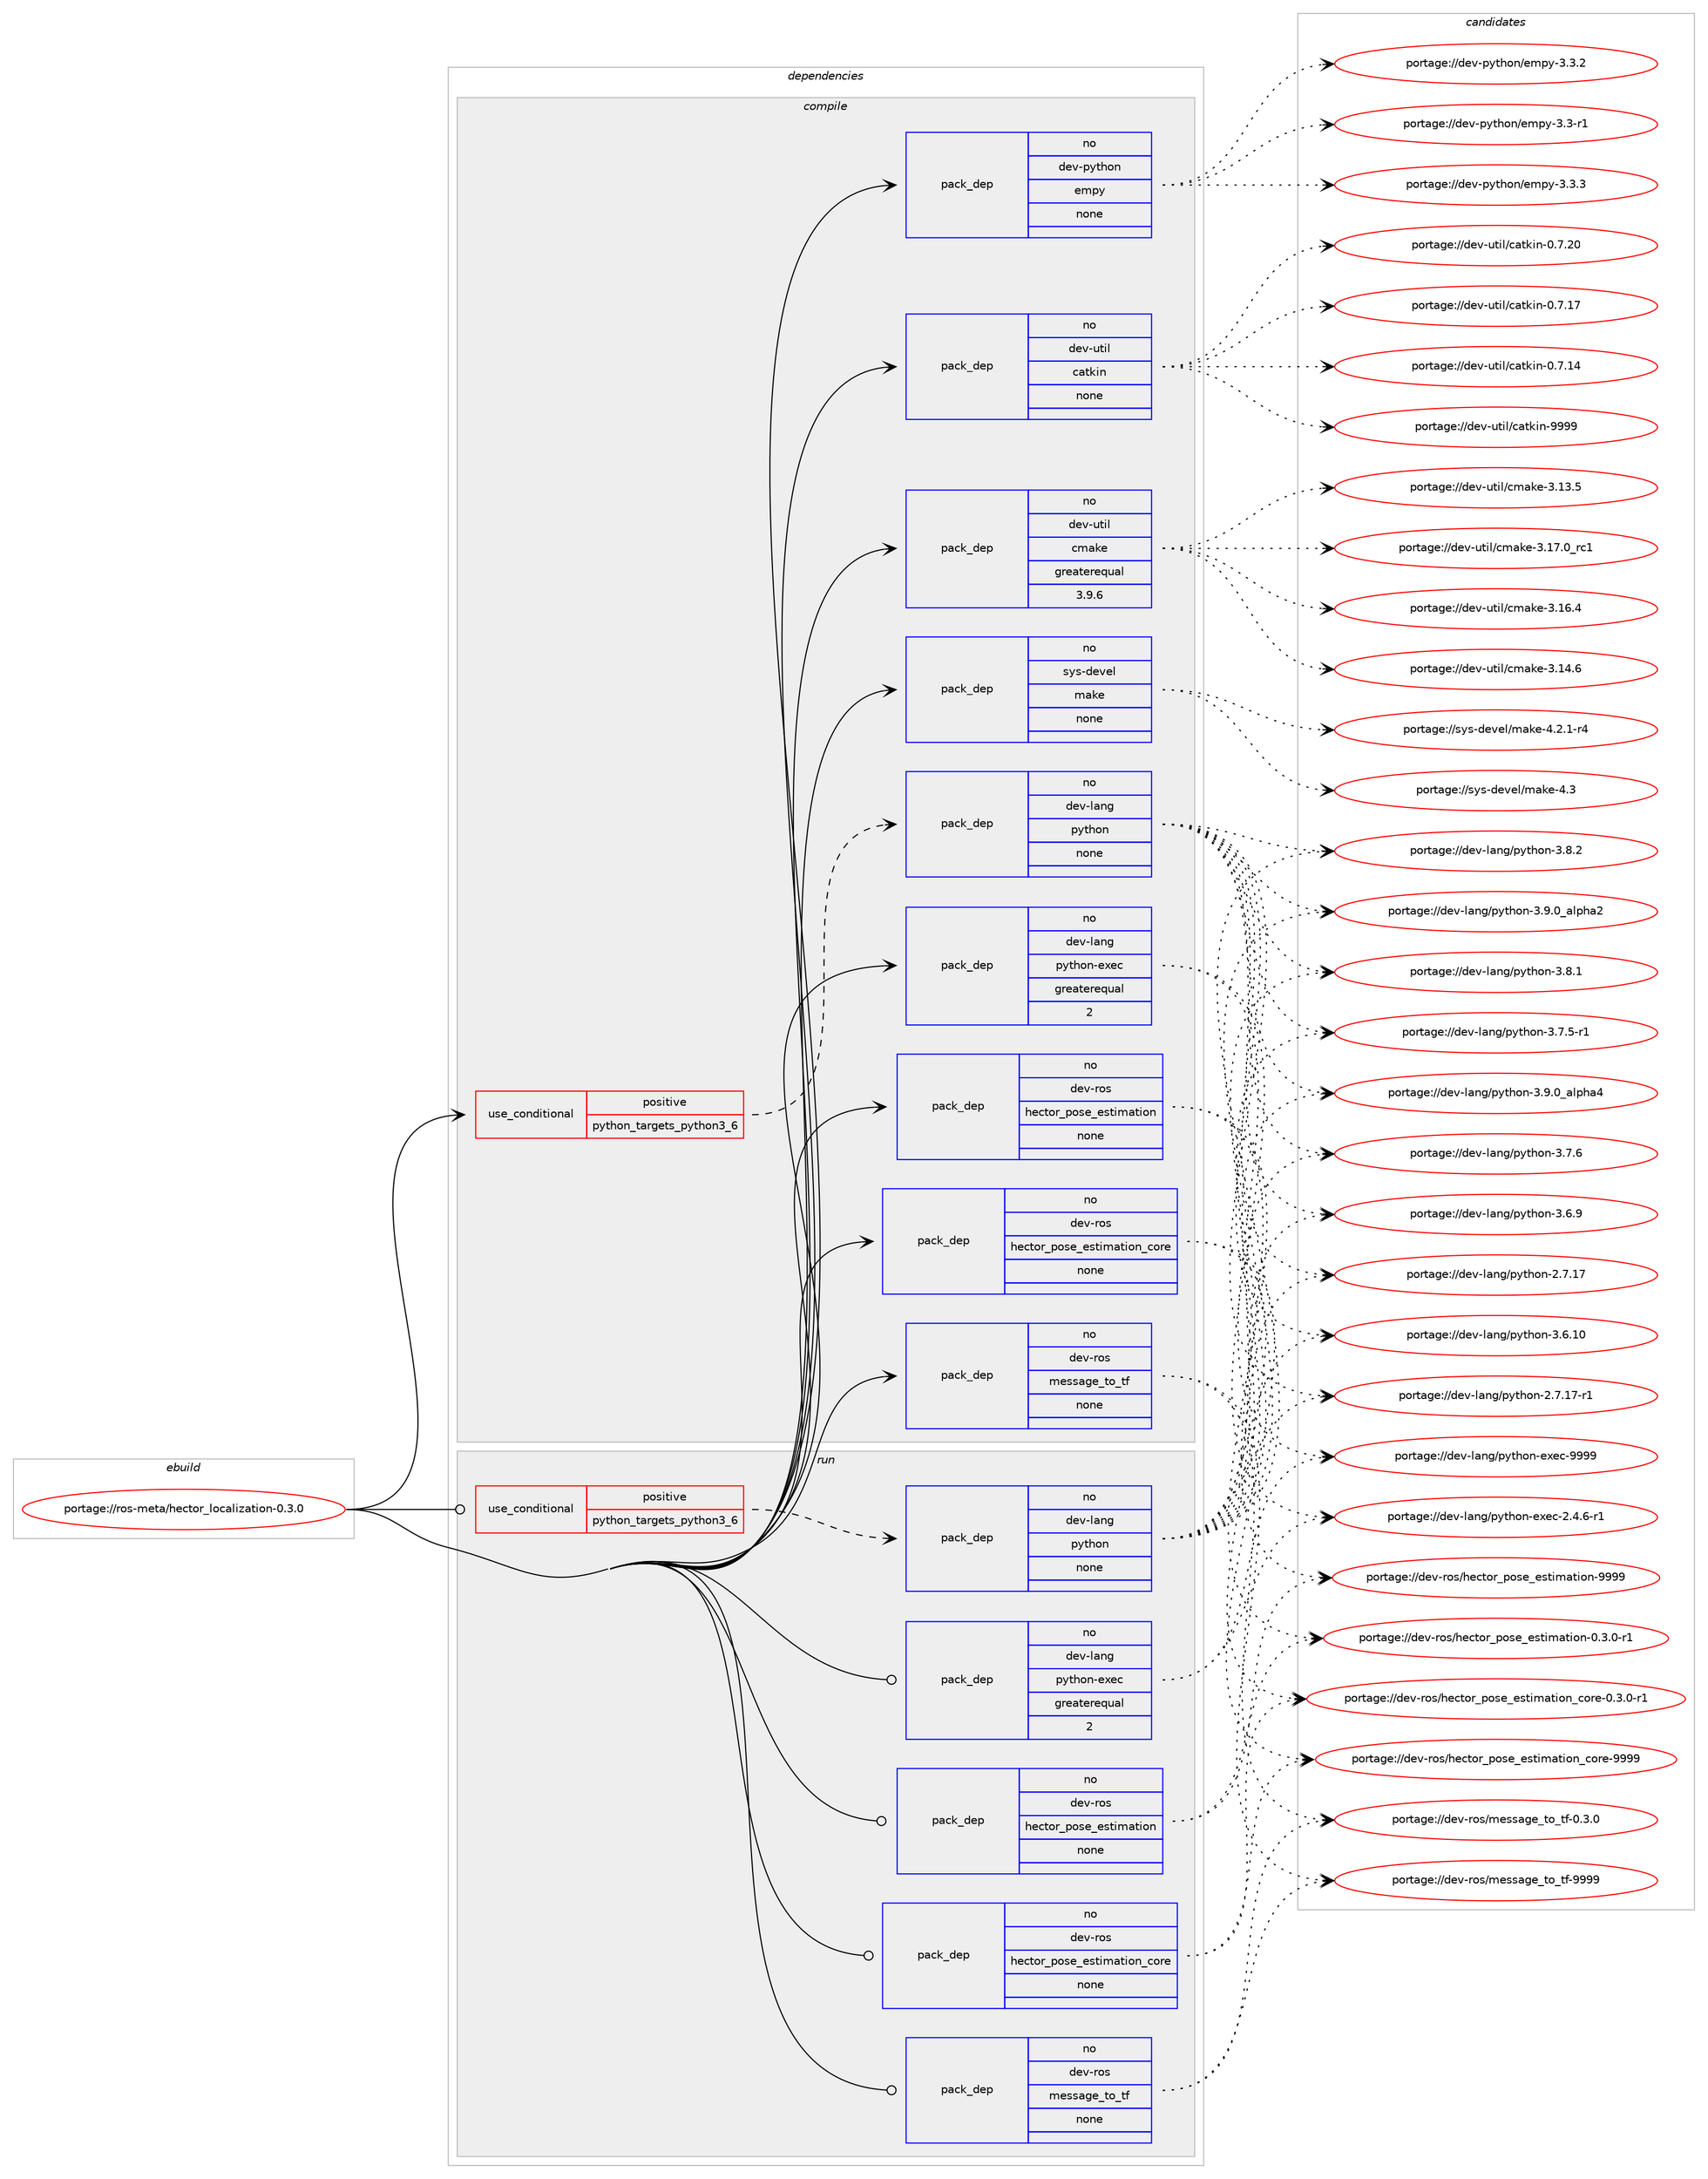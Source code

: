 digraph prolog {

# *************
# Graph options
# *************

newrank=true;
concentrate=true;
compound=true;
graph [rankdir=LR,fontname=Helvetica,fontsize=10,ranksep=1.5];#, ranksep=2.5, nodesep=0.2];
edge  [arrowhead=vee];
node  [fontname=Helvetica,fontsize=10];

# **********
# The ebuild
# **********

subgraph cluster_leftcol {
color=gray;
rank=same;
label=<<i>ebuild</i>>;
id [label="portage://ros-meta/hector_localization-0.3.0", color=red, width=4, href="../ros-meta/hector_localization-0.3.0.svg"];
}

# ****************
# The dependencies
# ****************

subgraph cluster_midcol {
color=gray;
label=<<i>dependencies</i>>;
subgraph cluster_compile {
fillcolor="#eeeeee";
style=filled;
label=<<i>compile</i>>;
subgraph cond12273 {
dependency62399 [label=<<TABLE BORDER="0" CELLBORDER="1" CELLSPACING="0" CELLPADDING="4"><TR><TD ROWSPAN="3" CELLPADDING="10">use_conditional</TD></TR><TR><TD>positive</TD></TR><TR><TD>python_targets_python3_6</TD></TR></TABLE>>, shape=none, color=red];
subgraph pack48852 {
dependency62400 [label=<<TABLE BORDER="0" CELLBORDER="1" CELLSPACING="0" CELLPADDING="4" WIDTH="220"><TR><TD ROWSPAN="6" CELLPADDING="30">pack_dep</TD></TR><TR><TD WIDTH="110">no</TD></TR><TR><TD>dev-lang</TD></TR><TR><TD>python</TD></TR><TR><TD>none</TD></TR><TR><TD></TD></TR></TABLE>>, shape=none, color=blue];
}
dependency62399:e -> dependency62400:w [weight=20,style="dashed",arrowhead="vee"];
}
id:e -> dependency62399:w [weight=20,style="solid",arrowhead="vee"];
subgraph pack48853 {
dependency62401 [label=<<TABLE BORDER="0" CELLBORDER="1" CELLSPACING="0" CELLPADDING="4" WIDTH="220"><TR><TD ROWSPAN="6" CELLPADDING="30">pack_dep</TD></TR><TR><TD WIDTH="110">no</TD></TR><TR><TD>dev-lang</TD></TR><TR><TD>python-exec</TD></TR><TR><TD>greaterequal</TD></TR><TR><TD>2</TD></TR></TABLE>>, shape=none, color=blue];
}
id:e -> dependency62401:w [weight=20,style="solid",arrowhead="vee"];
subgraph pack48854 {
dependency62402 [label=<<TABLE BORDER="0" CELLBORDER="1" CELLSPACING="0" CELLPADDING="4" WIDTH="220"><TR><TD ROWSPAN="6" CELLPADDING="30">pack_dep</TD></TR><TR><TD WIDTH="110">no</TD></TR><TR><TD>dev-python</TD></TR><TR><TD>empy</TD></TR><TR><TD>none</TD></TR><TR><TD></TD></TR></TABLE>>, shape=none, color=blue];
}
id:e -> dependency62402:w [weight=20,style="solid",arrowhead="vee"];
subgraph pack48855 {
dependency62403 [label=<<TABLE BORDER="0" CELLBORDER="1" CELLSPACING="0" CELLPADDING="4" WIDTH="220"><TR><TD ROWSPAN="6" CELLPADDING="30">pack_dep</TD></TR><TR><TD WIDTH="110">no</TD></TR><TR><TD>dev-ros</TD></TR><TR><TD>hector_pose_estimation</TD></TR><TR><TD>none</TD></TR><TR><TD></TD></TR></TABLE>>, shape=none, color=blue];
}
id:e -> dependency62403:w [weight=20,style="solid",arrowhead="vee"];
subgraph pack48856 {
dependency62404 [label=<<TABLE BORDER="0" CELLBORDER="1" CELLSPACING="0" CELLPADDING="4" WIDTH="220"><TR><TD ROWSPAN="6" CELLPADDING="30">pack_dep</TD></TR><TR><TD WIDTH="110">no</TD></TR><TR><TD>dev-ros</TD></TR><TR><TD>hector_pose_estimation_core</TD></TR><TR><TD>none</TD></TR><TR><TD></TD></TR></TABLE>>, shape=none, color=blue];
}
id:e -> dependency62404:w [weight=20,style="solid",arrowhead="vee"];
subgraph pack48857 {
dependency62405 [label=<<TABLE BORDER="0" CELLBORDER="1" CELLSPACING="0" CELLPADDING="4" WIDTH="220"><TR><TD ROWSPAN="6" CELLPADDING="30">pack_dep</TD></TR><TR><TD WIDTH="110">no</TD></TR><TR><TD>dev-ros</TD></TR><TR><TD>message_to_tf</TD></TR><TR><TD>none</TD></TR><TR><TD></TD></TR></TABLE>>, shape=none, color=blue];
}
id:e -> dependency62405:w [weight=20,style="solid",arrowhead="vee"];
subgraph pack48858 {
dependency62406 [label=<<TABLE BORDER="0" CELLBORDER="1" CELLSPACING="0" CELLPADDING="4" WIDTH="220"><TR><TD ROWSPAN="6" CELLPADDING="30">pack_dep</TD></TR><TR><TD WIDTH="110">no</TD></TR><TR><TD>dev-util</TD></TR><TR><TD>catkin</TD></TR><TR><TD>none</TD></TR><TR><TD></TD></TR></TABLE>>, shape=none, color=blue];
}
id:e -> dependency62406:w [weight=20,style="solid",arrowhead="vee"];
subgraph pack48859 {
dependency62407 [label=<<TABLE BORDER="0" CELLBORDER="1" CELLSPACING="0" CELLPADDING="4" WIDTH="220"><TR><TD ROWSPAN="6" CELLPADDING="30">pack_dep</TD></TR><TR><TD WIDTH="110">no</TD></TR><TR><TD>dev-util</TD></TR><TR><TD>cmake</TD></TR><TR><TD>greaterequal</TD></TR><TR><TD>3.9.6</TD></TR></TABLE>>, shape=none, color=blue];
}
id:e -> dependency62407:w [weight=20,style="solid",arrowhead="vee"];
subgraph pack48860 {
dependency62408 [label=<<TABLE BORDER="0" CELLBORDER="1" CELLSPACING="0" CELLPADDING="4" WIDTH="220"><TR><TD ROWSPAN="6" CELLPADDING="30">pack_dep</TD></TR><TR><TD WIDTH="110">no</TD></TR><TR><TD>sys-devel</TD></TR><TR><TD>make</TD></TR><TR><TD>none</TD></TR><TR><TD></TD></TR></TABLE>>, shape=none, color=blue];
}
id:e -> dependency62408:w [weight=20,style="solid",arrowhead="vee"];
}
subgraph cluster_compileandrun {
fillcolor="#eeeeee";
style=filled;
label=<<i>compile and run</i>>;
}
subgraph cluster_run {
fillcolor="#eeeeee";
style=filled;
label=<<i>run</i>>;
subgraph cond12274 {
dependency62409 [label=<<TABLE BORDER="0" CELLBORDER="1" CELLSPACING="0" CELLPADDING="4"><TR><TD ROWSPAN="3" CELLPADDING="10">use_conditional</TD></TR><TR><TD>positive</TD></TR><TR><TD>python_targets_python3_6</TD></TR></TABLE>>, shape=none, color=red];
subgraph pack48861 {
dependency62410 [label=<<TABLE BORDER="0" CELLBORDER="1" CELLSPACING="0" CELLPADDING="4" WIDTH="220"><TR><TD ROWSPAN="6" CELLPADDING="30">pack_dep</TD></TR><TR><TD WIDTH="110">no</TD></TR><TR><TD>dev-lang</TD></TR><TR><TD>python</TD></TR><TR><TD>none</TD></TR><TR><TD></TD></TR></TABLE>>, shape=none, color=blue];
}
dependency62409:e -> dependency62410:w [weight=20,style="dashed",arrowhead="vee"];
}
id:e -> dependency62409:w [weight=20,style="solid",arrowhead="odot"];
subgraph pack48862 {
dependency62411 [label=<<TABLE BORDER="0" CELLBORDER="1" CELLSPACING="0" CELLPADDING="4" WIDTH="220"><TR><TD ROWSPAN="6" CELLPADDING="30">pack_dep</TD></TR><TR><TD WIDTH="110">no</TD></TR><TR><TD>dev-lang</TD></TR><TR><TD>python-exec</TD></TR><TR><TD>greaterequal</TD></TR><TR><TD>2</TD></TR></TABLE>>, shape=none, color=blue];
}
id:e -> dependency62411:w [weight=20,style="solid",arrowhead="odot"];
subgraph pack48863 {
dependency62412 [label=<<TABLE BORDER="0" CELLBORDER="1" CELLSPACING="0" CELLPADDING="4" WIDTH="220"><TR><TD ROWSPAN="6" CELLPADDING="30">pack_dep</TD></TR><TR><TD WIDTH="110">no</TD></TR><TR><TD>dev-ros</TD></TR><TR><TD>hector_pose_estimation</TD></TR><TR><TD>none</TD></TR><TR><TD></TD></TR></TABLE>>, shape=none, color=blue];
}
id:e -> dependency62412:w [weight=20,style="solid",arrowhead="odot"];
subgraph pack48864 {
dependency62413 [label=<<TABLE BORDER="0" CELLBORDER="1" CELLSPACING="0" CELLPADDING="4" WIDTH="220"><TR><TD ROWSPAN="6" CELLPADDING="30">pack_dep</TD></TR><TR><TD WIDTH="110">no</TD></TR><TR><TD>dev-ros</TD></TR><TR><TD>hector_pose_estimation_core</TD></TR><TR><TD>none</TD></TR><TR><TD></TD></TR></TABLE>>, shape=none, color=blue];
}
id:e -> dependency62413:w [weight=20,style="solid",arrowhead="odot"];
subgraph pack48865 {
dependency62414 [label=<<TABLE BORDER="0" CELLBORDER="1" CELLSPACING="0" CELLPADDING="4" WIDTH="220"><TR><TD ROWSPAN="6" CELLPADDING="30">pack_dep</TD></TR><TR><TD WIDTH="110">no</TD></TR><TR><TD>dev-ros</TD></TR><TR><TD>message_to_tf</TD></TR><TR><TD>none</TD></TR><TR><TD></TD></TR></TABLE>>, shape=none, color=blue];
}
id:e -> dependency62414:w [weight=20,style="solid",arrowhead="odot"];
}
}

# **************
# The candidates
# **************

subgraph cluster_choices {
rank=same;
color=gray;
label=<<i>candidates</i>>;

subgraph choice48852 {
color=black;
nodesep=1;
choice10010111845108971101034711212111610411111045514657464895971081121049752 [label="portage://dev-lang/python-3.9.0_alpha4", color=red, width=4,href="../dev-lang/python-3.9.0_alpha4.svg"];
choice10010111845108971101034711212111610411111045514657464895971081121049750 [label="portage://dev-lang/python-3.9.0_alpha2", color=red, width=4,href="../dev-lang/python-3.9.0_alpha2.svg"];
choice100101118451089711010347112121116104111110455146564650 [label="portage://dev-lang/python-3.8.2", color=red, width=4,href="../dev-lang/python-3.8.2.svg"];
choice100101118451089711010347112121116104111110455146564649 [label="portage://dev-lang/python-3.8.1", color=red, width=4,href="../dev-lang/python-3.8.1.svg"];
choice100101118451089711010347112121116104111110455146554654 [label="portage://dev-lang/python-3.7.6", color=red, width=4,href="../dev-lang/python-3.7.6.svg"];
choice1001011184510897110103471121211161041111104551465546534511449 [label="portage://dev-lang/python-3.7.5-r1", color=red, width=4,href="../dev-lang/python-3.7.5-r1.svg"];
choice100101118451089711010347112121116104111110455146544657 [label="portage://dev-lang/python-3.6.9", color=red, width=4,href="../dev-lang/python-3.6.9.svg"];
choice10010111845108971101034711212111610411111045514654464948 [label="portage://dev-lang/python-3.6.10", color=red, width=4,href="../dev-lang/python-3.6.10.svg"];
choice100101118451089711010347112121116104111110455046554649554511449 [label="portage://dev-lang/python-2.7.17-r1", color=red, width=4,href="../dev-lang/python-2.7.17-r1.svg"];
choice10010111845108971101034711212111610411111045504655464955 [label="portage://dev-lang/python-2.7.17", color=red, width=4,href="../dev-lang/python-2.7.17.svg"];
dependency62400:e -> choice10010111845108971101034711212111610411111045514657464895971081121049752:w [style=dotted,weight="100"];
dependency62400:e -> choice10010111845108971101034711212111610411111045514657464895971081121049750:w [style=dotted,weight="100"];
dependency62400:e -> choice100101118451089711010347112121116104111110455146564650:w [style=dotted,weight="100"];
dependency62400:e -> choice100101118451089711010347112121116104111110455146564649:w [style=dotted,weight="100"];
dependency62400:e -> choice100101118451089711010347112121116104111110455146554654:w [style=dotted,weight="100"];
dependency62400:e -> choice1001011184510897110103471121211161041111104551465546534511449:w [style=dotted,weight="100"];
dependency62400:e -> choice100101118451089711010347112121116104111110455146544657:w [style=dotted,weight="100"];
dependency62400:e -> choice10010111845108971101034711212111610411111045514654464948:w [style=dotted,weight="100"];
dependency62400:e -> choice100101118451089711010347112121116104111110455046554649554511449:w [style=dotted,weight="100"];
dependency62400:e -> choice10010111845108971101034711212111610411111045504655464955:w [style=dotted,weight="100"];
}
subgraph choice48853 {
color=black;
nodesep=1;
choice10010111845108971101034711212111610411111045101120101994557575757 [label="portage://dev-lang/python-exec-9999", color=red, width=4,href="../dev-lang/python-exec-9999.svg"];
choice10010111845108971101034711212111610411111045101120101994550465246544511449 [label="portage://dev-lang/python-exec-2.4.6-r1", color=red, width=4,href="../dev-lang/python-exec-2.4.6-r1.svg"];
dependency62401:e -> choice10010111845108971101034711212111610411111045101120101994557575757:w [style=dotted,weight="100"];
dependency62401:e -> choice10010111845108971101034711212111610411111045101120101994550465246544511449:w [style=dotted,weight="100"];
}
subgraph choice48854 {
color=black;
nodesep=1;
choice1001011184511212111610411111047101109112121455146514651 [label="portage://dev-python/empy-3.3.3", color=red, width=4,href="../dev-python/empy-3.3.3.svg"];
choice1001011184511212111610411111047101109112121455146514650 [label="portage://dev-python/empy-3.3.2", color=red, width=4,href="../dev-python/empy-3.3.2.svg"];
choice1001011184511212111610411111047101109112121455146514511449 [label="portage://dev-python/empy-3.3-r1", color=red, width=4,href="../dev-python/empy-3.3-r1.svg"];
dependency62402:e -> choice1001011184511212111610411111047101109112121455146514651:w [style=dotted,weight="100"];
dependency62402:e -> choice1001011184511212111610411111047101109112121455146514650:w [style=dotted,weight="100"];
dependency62402:e -> choice1001011184511212111610411111047101109112121455146514511449:w [style=dotted,weight="100"];
}
subgraph choice48855 {
color=black;
nodesep=1;
choice1001011184511411111547104101991161111149511211111510195101115116105109971161051111104557575757 [label="portage://dev-ros/hector_pose_estimation-9999", color=red, width=4,href="../dev-ros/hector_pose_estimation-9999.svg"];
choice1001011184511411111547104101991161111149511211111510195101115116105109971161051111104548465146484511449 [label="portage://dev-ros/hector_pose_estimation-0.3.0-r1", color=red, width=4,href="../dev-ros/hector_pose_estimation-0.3.0-r1.svg"];
dependency62403:e -> choice1001011184511411111547104101991161111149511211111510195101115116105109971161051111104557575757:w [style=dotted,weight="100"];
dependency62403:e -> choice1001011184511411111547104101991161111149511211111510195101115116105109971161051111104548465146484511449:w [style=dotted,weight="100"];
}
subgraph choice48856 {
color=black;
nodesep=1;
choice10010111845114111115471041019911611111495112111115101951011151161051099711610511111095991111141014557575757 [label="portage://dev-ros/hector_pose_estimation_core-9999", color=red, width=4,href="../dev-ros/hector_pose_estimation_core-9999.svg"];
choice10010111845114111115471041019911611111495112111115101951011151161051099711610511111095991111141014548465146484511449 [label="portage://dev-ros/hector_pose_estimation_core-0.3.0-r1", color=red, width=4,href="../dev-ros/hector_pose_estimation_core-0.3.0-r1.svg"];
dependency62404:e -> choice10010111845114111115471041019911611111495112111115101951011151161051099711610511111095991111141014557575757:w [style=dotted,weight="100"];
dependency62404:e -> choice10010111845114111115471041019911611111495112111115101951011151161051099711610511111095991111141014548465146484511449:w [style=dotted,weight="100"];
}
subgraph choice48857 {
color=black;
nodesep=1;
choice10010111845114111115471091011151159710310195116111951161024557575757 [label="portage://dev-ros/message_to_tf-9999", color=red, width=4,href="../dev-ros/message_to_tf-9999.svg"];
choice1001011184511411111547109101115115971031019511611195116102454846514648 [label="portage://dev-ros/message_to_tf-0.3.0", color=red, width=4,href="../dev-ros/message_to_tf-0.3.0.svg"];
dependency62405:e -> choice10010111845114111115471091011151159710310195116111951161024557575757:w [style=dotted,weight="100"];
dependency62405:e -> choice1001011184511411111547109101115115971031019511611195116102454846514648:w [style=dotted,weight="100"];
}
subgraph choice48858 {
color=black;
nodesep=1;
choice100101118451171161051084799971161071051104557575757 [label="portage://dev-util/catkin-9999", color=red, width=4,href="../dev-util/catkin-9999.svg"];
choice1001011184511711610510847999711610710511045484655465048 [label="portage://dev-util/catkin-0.7.20", color=red, width=4,href="../dev-util/catkin-0.7.20.svg"];
choice1001011184511711610510847999711610710511045484655464955 [label="portage://dev-util/catkin-0.7.17", color=red, width=4,href="../dev-util/catkin-0.7.17.svg"];
choice1001011184511711610510847999711610710511045484655464952 [label="portage://dev-util/catkin-0.7.14", color=red, width=4,href="../dev-util/catkin-0.7.14.svg"];
dependency62406:e -> choice100101118451171161051084799971161071051104557575757:w [style=dotted,weight="100"];
dependency62406:e -> choice1001011184511711610510847999711610710511045484655465048:w [style=dotted,weight="100"];
dependency62406:e -> choice1001011184511711610510847999711610710511045484655464955:w [style=dotted,weight="100"];
dependency62406:e -> choice1001011184511711610510847999711610710511045484655464952:w [style=dotted,weight="100"];
}
subgraph choice48859 {
color=black;
nodesep=1;
choice1001011184511711610510847991099710710145514649554648951149949 [label="portage://dev-util/cmake-3.17.0_rc1", color=red, width=4,href="../dev-util/cmake-3.17.0_rc1.svg"];
choice1001011184511711610510847991099710710145514649544652 [label="portage://dev-util/cmake-3.16.4", color=red, width=4,href="../dev-util/cmake-3.16.4.svg"];
choice1001011184511711610510847991099710710145514649524654 [label="portage://dev-util/cmake-3.14.6", color=red, width=4,href="../dev-util/cmake-3.14.6.svg"];
choice1001011184511711610510847991099710710145514649514653 [label="portage://dev-util/cmake-3.13.5", color=red, width=4,href="../dev-util/cmake-3.13.5.svg"];
dependency62407:e -> choice1001011184511711610510847991099710710145514649554648951149949:w [style=dotted,weight="100"];
dependency62407:e -> choice1001011184511711610510847991099710710145514649544652:w [style=dotted,weight="100"];
dependency62407:e -> choice1001011184511711610510847991099710710145514649524654:w [style=dotted,weight="100"];
dependency62407:e -> choice1001011184511711610510847991099710710145514649514653:w [style=dotted,weight="100"];
}
subgraph choice48860 {
color=black;
nodesep=1;
choice11512111545100101118101108471099710710145524651 [label="portage://sys-devel/make-4.3", color=red, width=4,href="../sys-devel/make-4.3.svg"];
choice1151211154510010111810110847109971071014552465046494511452 [label="portage://sys-devel/make-4.2.1-r4", color=red, width=4,href="../sys-devel/make-4.2.1-r4.svg"];
dependency62408:e -> choice11512111545100101118101108471099710710145524651:w [style=dotted,weight="100"];
dependency62408:e -> choice1151211154510010111810110847109971071014552465046494511452:w [style=dotted,weight="100"];
}
subgraph choice48861 {
color=black;
nodesep=1;
choice10010111845108971101034711212111610411111045514657464895971081121049752 [label="portage://dev-lang/python-3.9.0_alpha4", color=red, width=4,href="../dev-lang/python-3.9.0_alpha4.svg"];
choice10010111845108971101034711212111610411111045514657464895971081121049750 [label="portage://dev-lang/python-3.9.0_alpha2", color=red, width=4,href="../dev-lang/python-3.9.0_alpha2.svg"];
choice100101118451089711010347112121116104111110455146564650 [label="portage://dev-lang/python-3.8.2", color=red, width=4,href="../dev-lang/python-3.8.2.svg"];
choice100101118451089711010347112121116104111110455146564649 [label="portage://dev-lang/python-3.8.1", color=red, width=4,href="../dev-lang/python-3.8.1.svg"];
choice100101118451089711010347112121116104111110455146554654 [label="portage://dev-lang/python-3.7.6", color=red, width=4,href="../dev-lang/python-3.7.6.svg"];
choice1001011184510897110103471121211161041111104551465546534511449 [label="portage://dev-lang/python-3.7.5-r1", color=red, width=4,href="../dev-lang/python-3.7.5-r1.svg"];
choice100101118451089711010347112121116104111110455146544657 [label="portage://dev-lang/python-3.6.9", color=red, width=4,href="../dev-lang/python-3.6.9.svg"];
choice10010111845108971101034711212111610411111045514654464948 [label="portage://dev-lang/python-3.6.10", color=red, width=4,href="../dev-lang/python-3.6.10.svg"];
choice100101118451089711010347112121116104111110455046554649554511449 [label="portage://dev-lang/python-2.7.17-r1", color=red, width=4,href="../dev-lang/python-2.7.17-r1.svg"];
choice10010111845108971101034711212111610411111045504655464955 [label="portage://dev-lang/python-2.7.17", color=red, width=4,href="../dev-lang/python-2.7.17.svg"];
dependency62410:e -> choice10010111845108971101034711212111610411111045514657464895971081121049752:w [style=dotted,weight="100"];
dependency62410:e -> choice10010111845108971101034711212111610411111045514657464895971081121049750:w [style=dotted,weight="100"];
dependency62410:e -> choice100101118451089711010347112121116104111110455146564650:w [style=dotted,weight="100"];
dependency62410:e -> choice100101118451089711010347112121116104111110455146564649:w [style=dotted,weight="100"];
dependency62410:e -> choice100101118451089711010347112121116104111110455146554654:w [style=dotted,weight="100"];
dependency62410:e -> choice1001011184510897110103471121211161041111104551465546534511449:w [style=dotted,weight="100"];
dependency62410:e -> choice100101118451089711010347112121116104111110455146544657:w [style=dotted,weight="100"];
dependency62410:e -> choice10010111845108971101034711212111610411111045514654464948:w [style=dotted,weight="100"];
dependency62410:e -> choice100101118451089711010347112121116104111110455046554649554511449:w [style=dotted,weight="100"];
dependency62410:e -> choice10010111845108971101034711212111610411111045504655464955:w [style=dotted,weight="100"];
}
subgraph choice48862 {
color=black;
nodesep=1;
choice10010111845108971101034711212111610411111045101120101994557575757 [label="portage://dev-lang/python-exec-9999", color=red, width=4,href="../dev-lang/python-exec-9999.svg"];
choice10010111845108971101034711212111610411111045101120101994550465246544511449 [label="portage://dev-lang/python-exec-2.4.6-r1", color=red, width=4,href="../dev-lang/python-exec-2.4.6-r1.svg"];
dependency62411:e -> choice10010111845108971101034711212111610411111045101120101994557575757:w [style=dotted,weight="100"];
dependency62411:e -> choice10010111845108971101034711212111610411111045101120101994550465246544511449:w [style=dotted,weight="100"];
}
subgraph choice48863 {
color=black;
nodesep=1;
choice1001011184511411111547104101991161111149511211111510195101115116105109971161051111104557575757 [label="portage://dev-ros/hector_pose_estimation-9999", color=red, width=4,href="../dev-ros/hector_pose_estimation-9999.svg"];
choice1001011184511411111547104101991161111149511211111510195101115116105109971161051111104548465146484511449 [label="portage://dev-ros/hector_pose_estimation-0.3.0-r1", color=red, width=4,href="../dev-ros/hector_pose_estimation-0.3.0-r1.svg"];
dependency62412:e -> choice1001011184511411111547104101991161111149511211111510195101115116105109971161051111104557575757:w [style=dotted,weight="100"];
dependency62412:e -> choice1001011184511411111547104101991161111149511211111510195101115116105109971161051111104548465146484511449:w [style=dotted,weight="100"];
}
subgraph choice48864 {
color=black;
nodesep=1;
choice10010111845114111115471041019911611111495112111115101951011151161051099711610511111095991111141014557575757 [label="portage://dev-ros/hector_pose_estimation_core-9999", color=red, width=4,href="../dev-ros/hector_pose_estimation_core-9999.svg"];
choice10010111845114111115471041019911611111495112111115101951011151161051099711610511111095991111141014548465146484511449 [label="portage://dev-ros/hector_pose_estimation_core-0.3.0-r1", color=red, width=4,href="../dev-ros/hector_pose_estimation_core-0.3.0-r1.svg"];
dependency62413:e -> choice10010111845114111115471041019911611111495112111115101951011151161051099711610511111095991111141014557575757:w [style=dotted,weight="100"];
dependency62413:e -> choice10010111845114111115471041019911611111495112111115101951011151161051099711610511111095991111141014548465146484511449:w [style=dotted,weight="100"];
}
subgraph choice48865 {
color=black;
nodesep=1;
choice10010111845114111115471091011151159710310195116111951161024557575757 [label="portage://dev-ros/message_to_tf-9999", color=red, width=4,href="../dev-ros/message_to_tf-9999.svg"];
choice1001011184511411111547109101115115971031019511611195116102454846514648 [label="portage://dev-ros/message_to_tf-0.3.0", color=red, width=4,href="../dev-ros/message_to_tf-0.3.0.svg"];
dependency62414:e -> choice10010111845114111115471091011151159710310195116111951161024557575757:w [style=dotted,weight="100"];
dependency62414:e -> choice1001011184511411111547109101115115971031019511611195116102454846514648:w [style=dotted,weight="100"];
}
}

}
